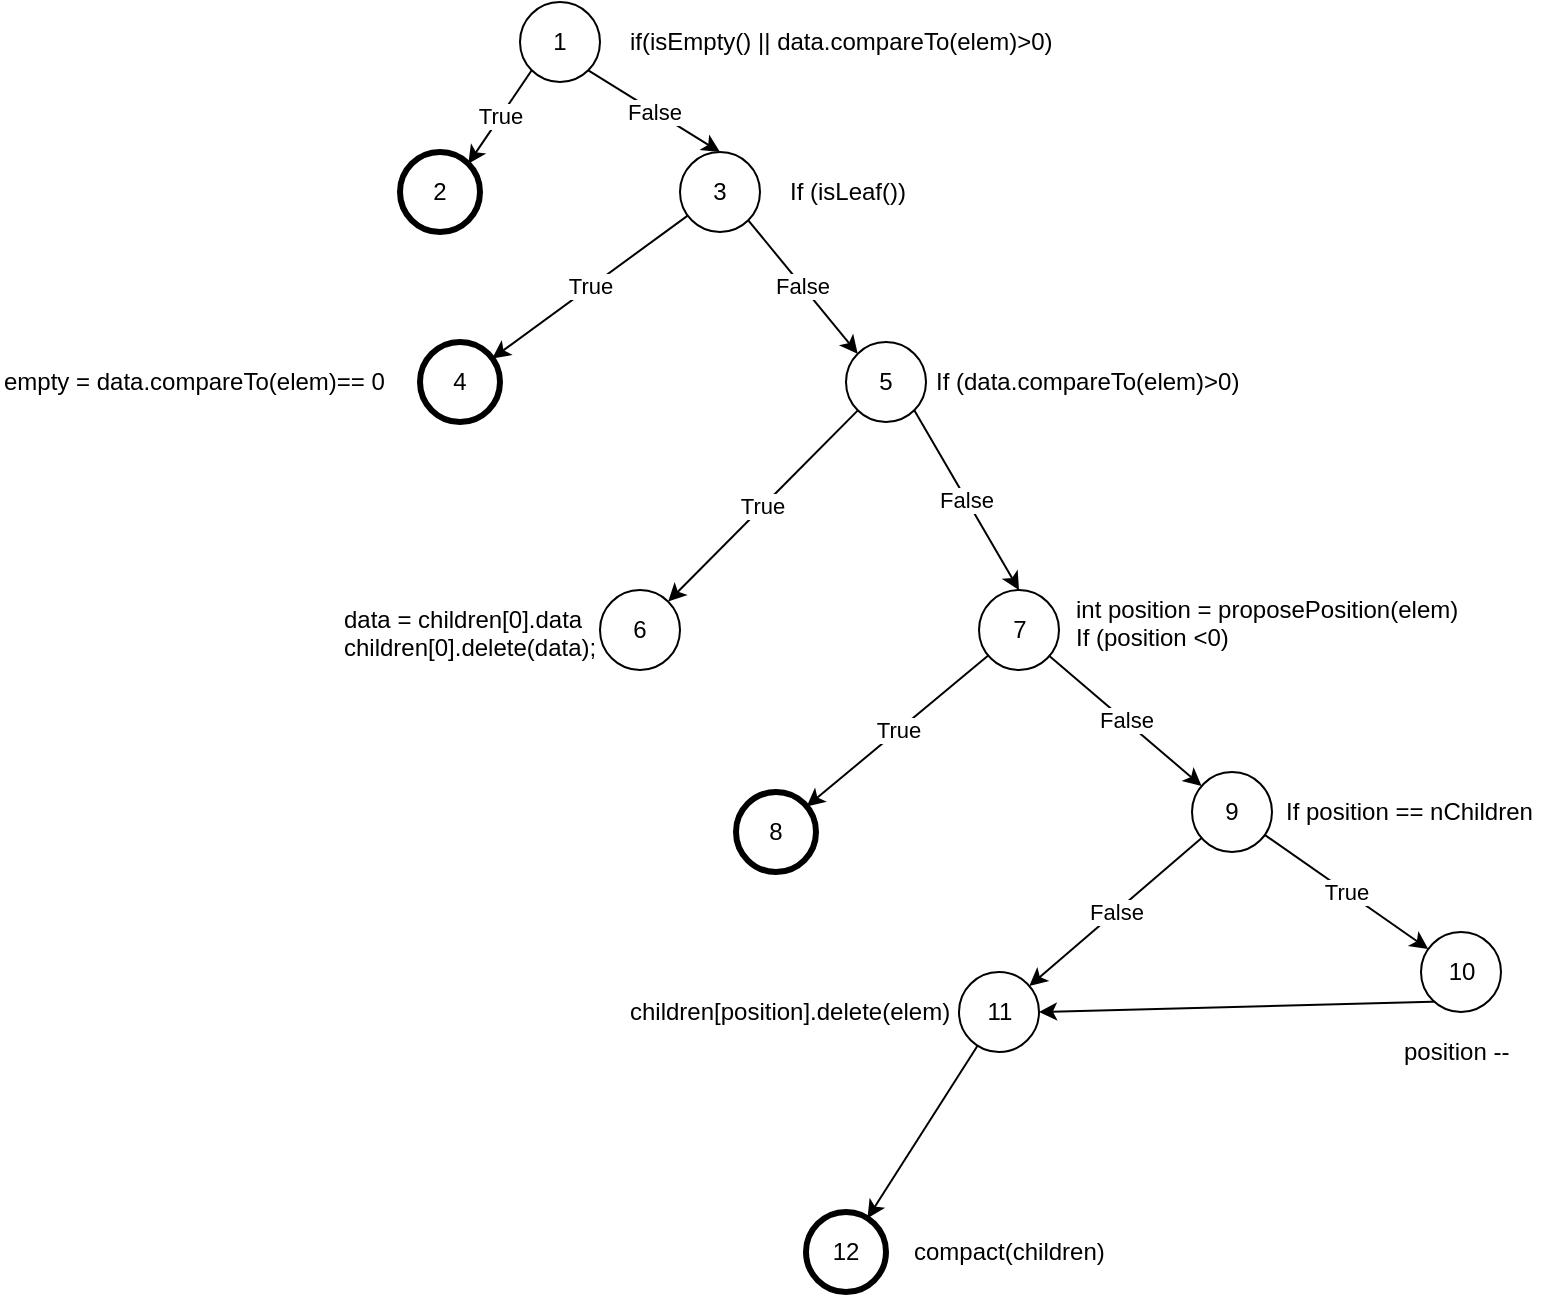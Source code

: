 <mxfile version="10.6.6" type="device"><diagram id="piHwhiIbqaYBAxBrMY1r" name="Method Delete"><mxGraphModel dx="1394" dy="715" grid="1" gridSize="10" guides="1" tooltips="1" connect="1" arrows="1" fold="1" page="1" pageScale="1" pageWidth="827" pageHeight="1169" math="0" shadow="0"><root><mxCell id="0"/><mxCell id="1" parent="0"/><mxCell id="_PR6hKjIhV8sqxURwAsI-5" value="True" style="rounded=0;orthogonalLoop=1;jettySize=auto;html=1;exitX=0;exitY=1;exitDx=0;exitDy=0;entryX=1;entryY=0;entryDx=0;entryDy=0;" edge="1" parent="1" source="_PR6hKjIhV8sqxURwAsI-1" target="_PR6hKjIhV8sqxURwAsI-4"><mxGeometry relative="1" as="geometry"/></mxCell><mxCell id="_PR6hKjIhV8sqxURwAsI-8" value="False" style="edgeStyle=none;rounded=0;orthogonalLoop=1;jettySize=auto;html=1;exitX=1;exitY=1;exitDx=0;exitDy=0;entryX=0.5;entryY=0;entryDx=0;entryDy=0;" edge="1" parent="1" source="_PR6hKjIhV8sqxURwAsI-1" target="_PR6hKjIhV8sqxURwAsI-7"><mxGeometry relative="1" as="geometry"/></mxCell><mxCell id="_PR6hKjIhV8sqxURwAsI-1" value="1" style="ellipse;whiteSpace=wrap;html=1;aspect=fixed;" vertex="1" parent="1"><mxGeometry x="280" y="25" width="40" height="40" as="geometry"/></mxCell><mxCell id="_PR6hKjIhV8sqxURwAsI-2" value="if(isEmpty() || data.compareTo(elem)&amp;gt;0)" style="text;html=1;resizable=0;points=[];autosize=1;align=left;verticalAlign=top;spacingTop=-4;" vertex="1" parent="1"><mxGeometry x="333" y="35" width="230" height="20" as="geometry"/></mxCell><mxCell id="_PR6hKjIhV8sqxURwAsI-4" value="2" style="ellipse;whiteSpace=wrap;html=1;aspect=fixed;strokeWidth=3;" vertex="1" parent="1"><mxGeometry x="220" y="100" width="40" height="40" as="geometry"/></mxCell><mxCell id="_PR6hKjIhV8sqxURwAsI-14" value="True" style="edgeStyle=none;rounded=0;orthogonalLoop=1;jettySize=auto;html=1;" edge="1" parent="1" source="_PR6hKjIhV8sqxURwAsI-7" target="_PR6hKjIhV8sqxURwAsI-13"><mxGeometry relative="1" as="geometry"/></mxCell><mxCell id="_PR6hKjIhV8sqxURwAsI-22" value="False" style="edgeStyle=none;rounded=0;orthogonalLoop=1;jettySize=auto;html=1;exitX=1;exitY=1;exitDx=0;exitDy=0;entryX=0;entryY=0;entryDx=0;entryDy=0;" edge="1" parent="1" source="_PR6hKjIhV8sqxURwAsI-7" target="_PR6hKjIhV8sqxURwAsI-21"><mxGeometry relative="1" as="geometry"/></mxCell><mxCell id="_PR6hKjIhV8sqxURwAsI-7" value="3" style="ellipse;whiteSpace=wrap;html=1;aspect=fixed;" vertex="1" parent="1"><mxGeometry x="360" y="100" width="40" height="40" as="geometry"/></mxCell><mxCell id="_PR6hKjIhV8sqxURwAsI-13" value="4" style="ellipse;whiteSpace=wrap;html=1;aspect=fixed;strokeWidth=3;" vertex="1" parent="1"><mxGeometry x="230" y="195" width="40" height="40" as="geometry"/></mxCell><mxCell id="_PR6hKjIhV8sqxURwAsI-17" value="If (isLeaf())" style="text;html=1;resizable=0;points=[];autosize=1;align=left;verticalAlign=top;spacingTop=-4;" vertex="1" parent="1"><mxGeometry x="413" y="110" width="70" height="20" as="geometry"/></mxCell><mxCell id="_PR6hKjIhV8sqxURwAsI-18" value="empty = data.compareTo(elem)== 0" style="text;html=1;resizable=0;points=[];autosize=1;align=left;verticalAlign=top;spacingTop=-4;" vertex="1" parent="1"><mxGeometry x="20" y="205" width="210" height="20" as="geometry"/></mxCell><mxCell id="_PR6hKjIhV8sqxURwAsI-26" value="True" style="edgeStyle=none;rounded=0;orthogonalLoop=1;jettySize=auto;html=1;" edge="1" parent="1" source="_PR6hKjIhV8sqxURwAsI-21" target="_PR6hKjIhV8sqxURwAsI-25"><mxGeometry relative="1" as="geometry"/></mxCell><mxCell id="_PR6hKjIhV8sqxURwAsI-34" value="False" style="edgeStyle=none;rounded=0;orthogonalLoop=1;jettySize=auto;html=1;exitX=1;exitY=1;exitDx=0;exitDy=0;entryX=0.5;entryY=0;entryDx=0;entryDy=0;" edge="1" parent="1" source="_PR6hKjIhV8sqxURwAsI-21" target="_PR6hKjIhV8sqxURwAsI-33"><mxGeometry relative="1" as="geometry"/></mxCell><mxCell id="_PR6hKjIhV8sqxURwAsI-21" value="5" style="ellipse;whiteSpace=wrap;html=1;aspect=fixed;" vertex="1" parent="1"><mxGeometry x="443" y="195" width="40" height="40" as="geometry"/></mxCell><mxCell id="_PR6hKjIhV8sqxURwAsI-25" value="6" style="ellipse;whiteSpace=wrap;html=1;aspect=fixed;" vertex="1" parent="1"><mxGeometry x="320" y="319" width="40" height="40" as="geometry"/></mxCell><mxCell id="_PR6hKjIhV8sqxURwAsI-24" value="If (data.compareTo(elem)&amp;gt;0)&lt;br&gt;&lt;br&gt;" style="text;html=1;resizable=0;points=[];autosize=1;align=left;verticalAlign=top;spacingTop=-4;" vertex="1" parent="1"><mxGeometry x="486" y="205" width="170" height="30" as="geometry"/></mxCell><mxCell id="_PR6hKjIhV8sqxURwAsI-31" value="data = children[0].data&lt;br&gt;children[0].delete(data);&lt;br&gt;" style="text;html=1;resizable=0;points=[];autosize=1;align=left;verticalAlign=top;spacingTop=-4;" vertex="1" parent="1"><mxGeometry x="190" y="324" width="140" height="30" as="geometry"/></mxCell><mxCell id="_PR6hKjIhV8sqxURwAsI-37" value="True" style="edgeStyle=none;rounded=0;orthogonalLoop=1;jettySize=auto;html=1;" edge="1" parent="1" source="_PR6hKjIhV8sqxURwAsI-33" target="_PR6hKjIhV8sqxURwAsI-36"><mxGeometry relative="1" as="geometry"/></mxCell><mxCell id="_PR6hKjIhV8sqxURwAsI-39" value="False" style="edgeStyle=none;rounded=0;orthogonalLoop=1;jettySize=auto;html=1;" edge="1" parent="1" source="_PR6hKjIhV8sqxURwAsI-33" target="_PR6hKjIhV8sqxURwAsI-38"><mxGeometry relative="1" as="geometry"/></mxCell><mxCell id="_PR6hKjIhV8sqxURwAsI-33" value="7" style="ellipse;whiteSpace=wrap;html=1;aspect=fixed;" vertex="1" parent="1"><mxGeometry x="509.5" y="319" width="40" height="40" as="geometry"/></mxCell><mxCell id="_PR6hKjIhV8sqxURwAsI-44" value="True" style="edgeStyle=none;rounded=0;orthogonalLoop=1;jettySize=auto;html=1;" edge="1" parent="1" source="_PR6hKjIhV8sqxURwAsI-38" target="_PR6hKjIhV8sqxURwAsI-43"><mxGeometry relative="1" as="geometry"/></mxCell><mxCell id="_PR6hKjIhV8sqxURwAsI-46" value="False" style="edgeStyle=none;rounded=0;orthogonalLoop=1;jettySize=auto;html=1;" edge="1" parent="1" source="_PR6hKjIhV8sqxURwAsI-38" target="_PR6hKjIhV8sqxURwAsI-45"><mxGeometry relative="1" as="geometry"/></mxCell><mxCell id="_PR6hKjIhV8sqxURwAsI-38" value="9" style="ellipse;whiteSpace=wrap;html=1;aspect=fixed;" vertex="1" parent="1"><mxGeometry x="616" y="410" width="40" height="40" as="geometry"/></mxCell><mxCell id="_PR6hKjIhV8sqxURwAsI-51" value="" style="edgeStyle=none;rounded=0;orthogonalLoop=1;jettySize=auto;html=1;" edge="1" parent="1" source="_PR6hKjIhV8sqxURwAsI-45" target="_PR6hKjIhV8sqxURwAsI-50"><mxGeometry relative="1" as="geometry"/></mxCell><mxCell id="_PR6hKjIhV8sqxURwAsI-45" value="11" style="ellipse;whiteSpace=wrap;html=1;aspect=fixed;" vertex="1" parent="1"><mxGeometry x="499.5" y="510" width="40" height="40" as="geometry"/></mxCell><mxCell id="_PR6hKjIhV8sqxURwAsI-50" value="12" style="ellipse;whiteSpace=wrap;html=1;aspect=fixed;rotation=0;strokeWidth=3;" vertex="1" parent="1"><mxGeometry x="423" y="630" width="40" height="40" as="geometry"/></mxCell><mxCell id="_PR6hKjIhV8sqxURwAsI-48" style="edgeStyle=none;rounded=0;orthogonalLoop=1;jettySize=auto;html=1;exitX=1;exitY=1;exitDx=0;exitDy=0;entryX=1;entryY=0.5;entryDx=0;entryDy=0;" edge="1" parent="1" source="_PR6hKjIhV8sqxURwAsI-43" target="_PR6hKjIhV8sqxURwAsI-45"><mxGeometry relative="1" as="geometry"/></mxCell><mxCell id="_PR6hKjIhV8sqxURwAsI-43" value="10" style="ellipse;whiteSpace=wrap;html=1;aspect=fixed;" vertex="1" parent="1"><mxGeometry x="730.5" y="490" width="40" height="40" as="geometry"/></mxCell><mxCell id="_PR6hKjIhV8sqxURwAsI-36" value="8" style="ellipse;whiteSpace=wrap;html=1;aspect=fixed;strokeWidth=3;" vertex="1" parent="1"><mxGeometry x="388" y="420" width="40" height="40" as="geometry"/></mxCell><mxCell id="_PR6hKjIhV8sqxURwAsI-35" value="int position = proposePosition(elem)&lt;br&gt;If (position &amp;lt;0)&lt;br&gt;&lt;br&gt;" style="text;html=1;resizable=0;points=[];autosize=1;align=left;verticalAlign=top;spacingTop=-4;" vertex="1" parent="1"><mxGeometry x="555.5" y="319" width="210" height="40" as="geometry"/></mxCell><mxCell id="_PR6hKjIhV8sqxURwAsI-42" value="If position == nChildren" style="text;html=1;resizable=0;points=[];autosize=1;align=left;verticalAlign=top;spacingTop=-4;" vertex="1" parent="1"><mxGeometry x="660.5" y="420" width="140" height="20" as="geometry"/></mxCell><mxCell id="_PR6hKjIhV8sqxURwAsI-47" value="position --" style="text;html=1;resizable=0;points=[];autosize=1;align=left;verticalAlign=top;spacingTop=-4;" vertex="1" parent="1"><mxGeometry x="720" y="540" width="70" height="20" as="geometry"/></mxCell><mxCell id="_PR6hKjIhV8sqxURwAsI-49" value="children[position].delete(elem)" style="text;html=1;resizable=0;points=[];autosize=1;align=left;verticalAlign=top;spacingTop=-4;" vertex="1" parent="1"><mxGeometry x="333" y="520" width="180" height="20" as="geometry"/></mxCell><mxCell id="_PR6hKjIhV8sqxURwAsI-54" value="compact(children)" style="text;html=1;resizable=0;points=[];autosize=1;align=left;verticalAlign=top;spacingTop=-4;" vertex="1" parent="1"><mxGeometry x="474.5" y="640" width="110" height="20" as="geometry"/></mxCell></root></mxGraphModel></diagram></mxfile>